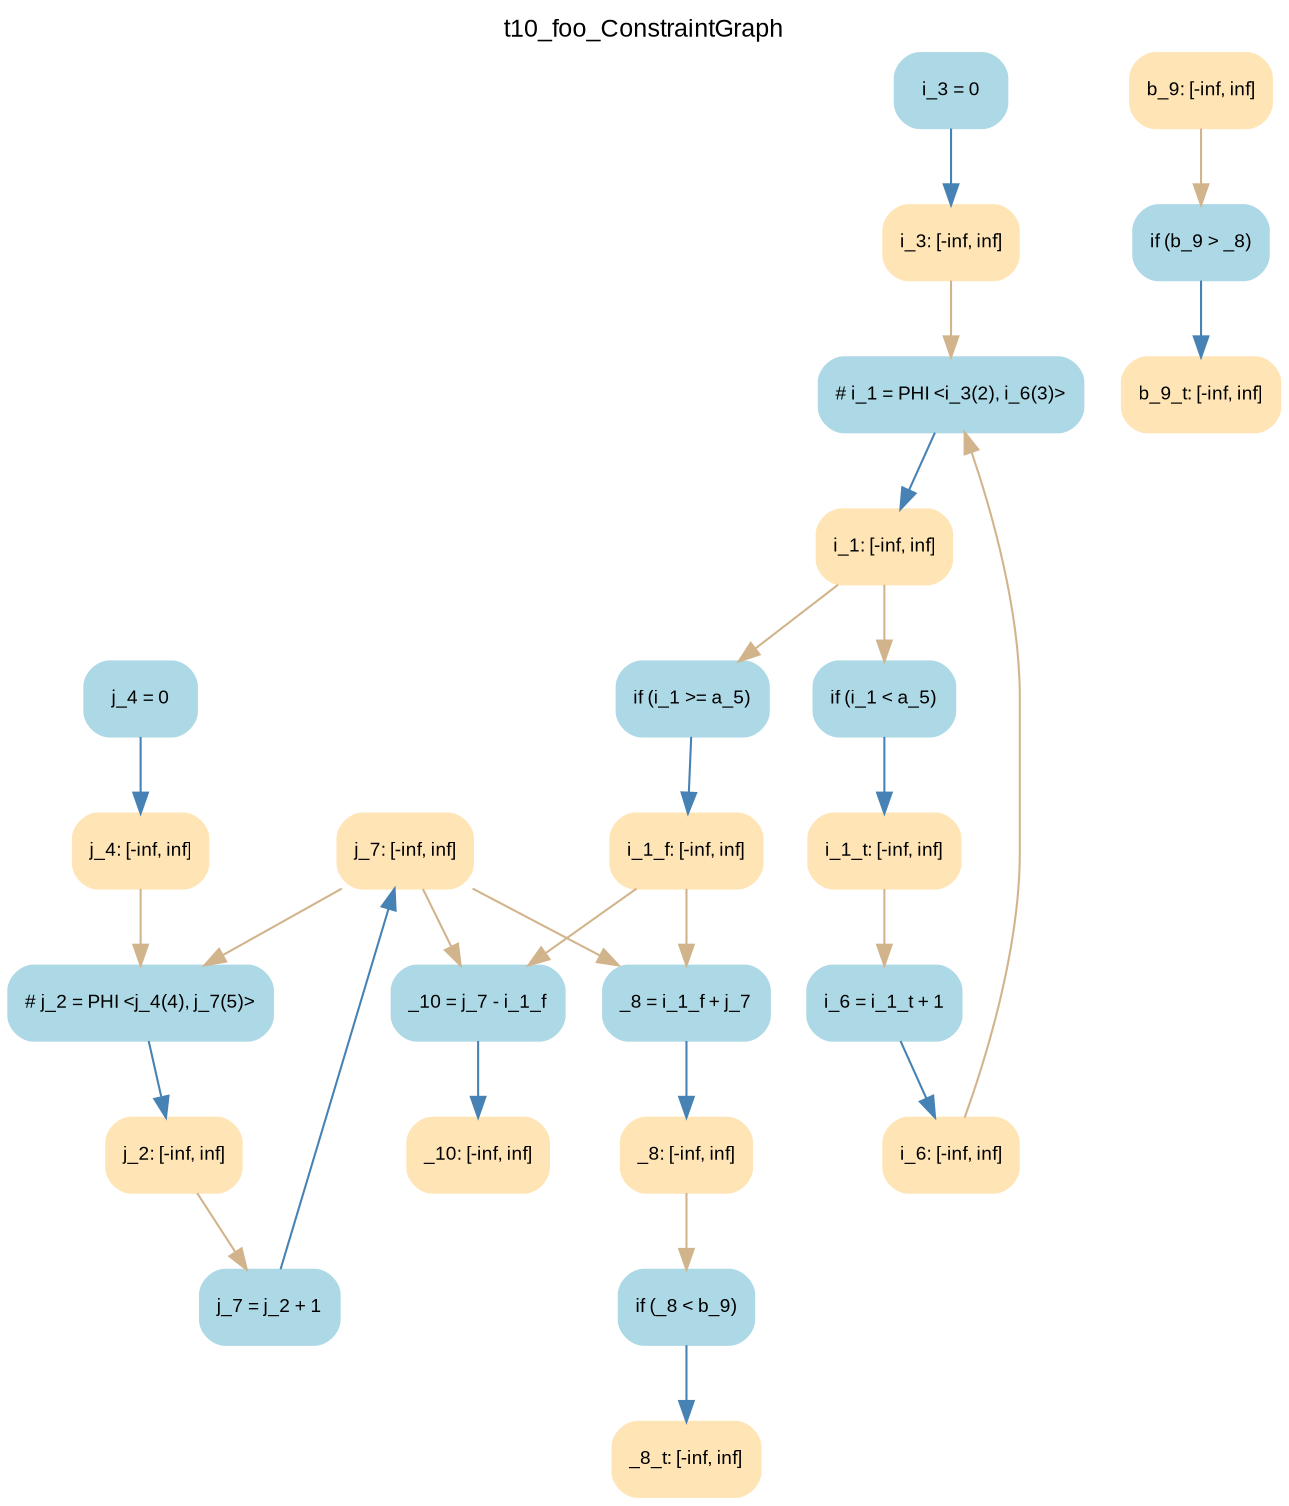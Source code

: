 digraph t10_foo_ConstraintGraph { 
	label=t10_foo_ConstraintGraph
	center=true
	labelloc=top
	fontname=Arial
	fontsize=12
	edge[fontname=Arial, fontsize=10]
	node[fontname=Arial, fontsize=9]

		Node_0 -> Node_1 [color=steelblue]
		Node_2 -> Node_3 [color=steelblue]
		Node_4 -> Node_5 [color=steelblue]
		Node_6 -> Node_7 [color=steelblue]
		Node_8 -> Node_9 [color=steelblue]
		Node_10 -> Node_11 [color=steelblue]
		Node_12 -> Node_13 [color=steelblue]
		Node_14 -> Node_15 [color=steelblue]
		Node_16 -> Node_17 [color=steelblue]
		Node_18 -> Node_19 [color=steelblue]
		Node_20 -> Node_21 [color=steelblue]
		Node_22 -> Node_23 [color=steelblue]
		Node_1 -> Node_12 [color=tan]
		Node_1 -> Node_14 [color=tan]
		Node_21 -> Node_0 [color=tan]
		Node_9 -> Node_2 [color=tan]
		Node_9 -> Node_10 [color=tan]
		Node_9 -> Node_18 [color=tan]
		Node_15 -> Node_6 [color=tan]
		Node_19 -> Node_8 [color=tan]
		Node_3 -> Node_4 [color=tan]
		Node_17 -> Node_18 [color=tan]
		Node_13 -> Node_2 [color=tan]
		Node_13 -> Node_10 [color=tan]
		Node_7 -> Node_0 [color=tan]
		Node_24 -> Node_22 [color=tan]

	Node_0 [fillcolor=lightblue, color=lightblue, shape=Mrecord, style=filled, label="{ # i_1 = PHI \<i_3(2), i_6(3)\> }"]
	Node_2 [fillcolor=lightblue, color=lightblue, shape=Mrecord, style=filled, label="{ _8 = i_1_f + j_7 }"]
	Node_4 [fillcolor=lightblue, color=lightblue, shape=Mrecord, style=filled, label="{ if (_8 \< b_9) }"]
	Node_6 [fillcolor=lightblue, color=lightblue, shape=Mrecord, style=filled, label="{ i_6 = i_1_t + 1 }"]
	Node_8 [fillcolor=lightblue, color=lightblue, shape=Mrecord, style=filled, label="{ j_7 = j_2 + 1 }"]
	Node_10 [fillcolor=lightblue, color=lightblue, shape=Mrecord, style=filled, label="{ _10 = j_7 - i_1_f }"]
	Node_12 [fillcolor=lightblue, color=lightblue, shape=Mrecord, style=filled, label="{ if (i_1 \>= a_5) }"]
	Node_14 [fillcolor=lightblue, color=lightblue, shape=Mrecord, style=filled, label="{ if (i_1 \< a_5) }"]
	Node_16 [fillcolor=lightblue, color=lightblue, shape=Mrecord, style=filled, label="{ j_4 = 0 }"]
	Node_18 [fillcolor=lightblue, color=lightblue, shape=Mrecord, style=filled, label="{ # j_2 = PHI \<j_4(4), j_7(5)\> }"]
	Node_20 [fillcolor=lightblue, color=lightblue, shape=Mrecord, style=filled, label="{ i_3 = 0 }"]
	Node_22 [fillcolor=lightblue, color=lightblue, shape=Mrecord, style=filled, label="{ if (b_9 \> _8) }"]
	Node_1 [fillcolor=moccasin, color=moccasin, shape=Mrecord, style=filled, label="{ i_1: \[-inf, inf\] }"]
	Node_21 [fillcolor=moccasin, color=moccasin, shape=Mrecord, style=filled, label="{ i_3: \[-inf, inf\] }"]
	Node_9 [fillcolor=moccasin, color=moccasin, shape=Mrecord, style=filled, label="{ j_7: \[-inf, inf\] }"]
	Node_15 [fillcolor=moccasin, color=moccasin, shape=Mrecord, style=filled, label="{ i_1_t: \[-inf, inf\] }"]
	Node_19 [fillcolor=moccasin, color=moccasin, shape=Mrecord, style=filled, label="{ j_2: \[-inf, inf\] }"]
	Node_23 [fillcolor=moccasin, color=moccasin, shape=Mrecord, style=filled, label="{ b_9_t: \[-inf, inf\] }"]
	Node_3 [fillcolor=moccasin, color=moccasin, shape=Mrecord, style=filled, label="{ _8: \[-inf, inf\] }"]
	Node_11 [fillcolor=moccasin, color=moccasin, shape=Mrecord, style=filled, label="{ _10: \[-inf, inf\] }"]
	Node_17 [fillcolor=moccasin, color=moccasin, shape=Mrecord, style=filled, label="{ j_4: \[-inf, inf\] }"]
	Node_13 [fillcolor=moccasin, color=moccasin, shape=Mrecord, style=filled, label="{ i_1_f: \[-inf, inf\] }"]
	Node_5 [fillcolor=moccasin, color=moccasin, shape=Mrecord, style=filled, label="{ _8_t: \[-inf, inf\] }"]
	Node_7 [fillcolor=moccasin, color=moccasin, shape=Mrecord, style=filled, label="{ i_6: \[-inf, inf\] }"]
	Node_24 [fillcolor=moccasin, color=moccasin, shape=Mrecord, style=filled, label="{ b_9: \[-inf, inf\] }"]
}

